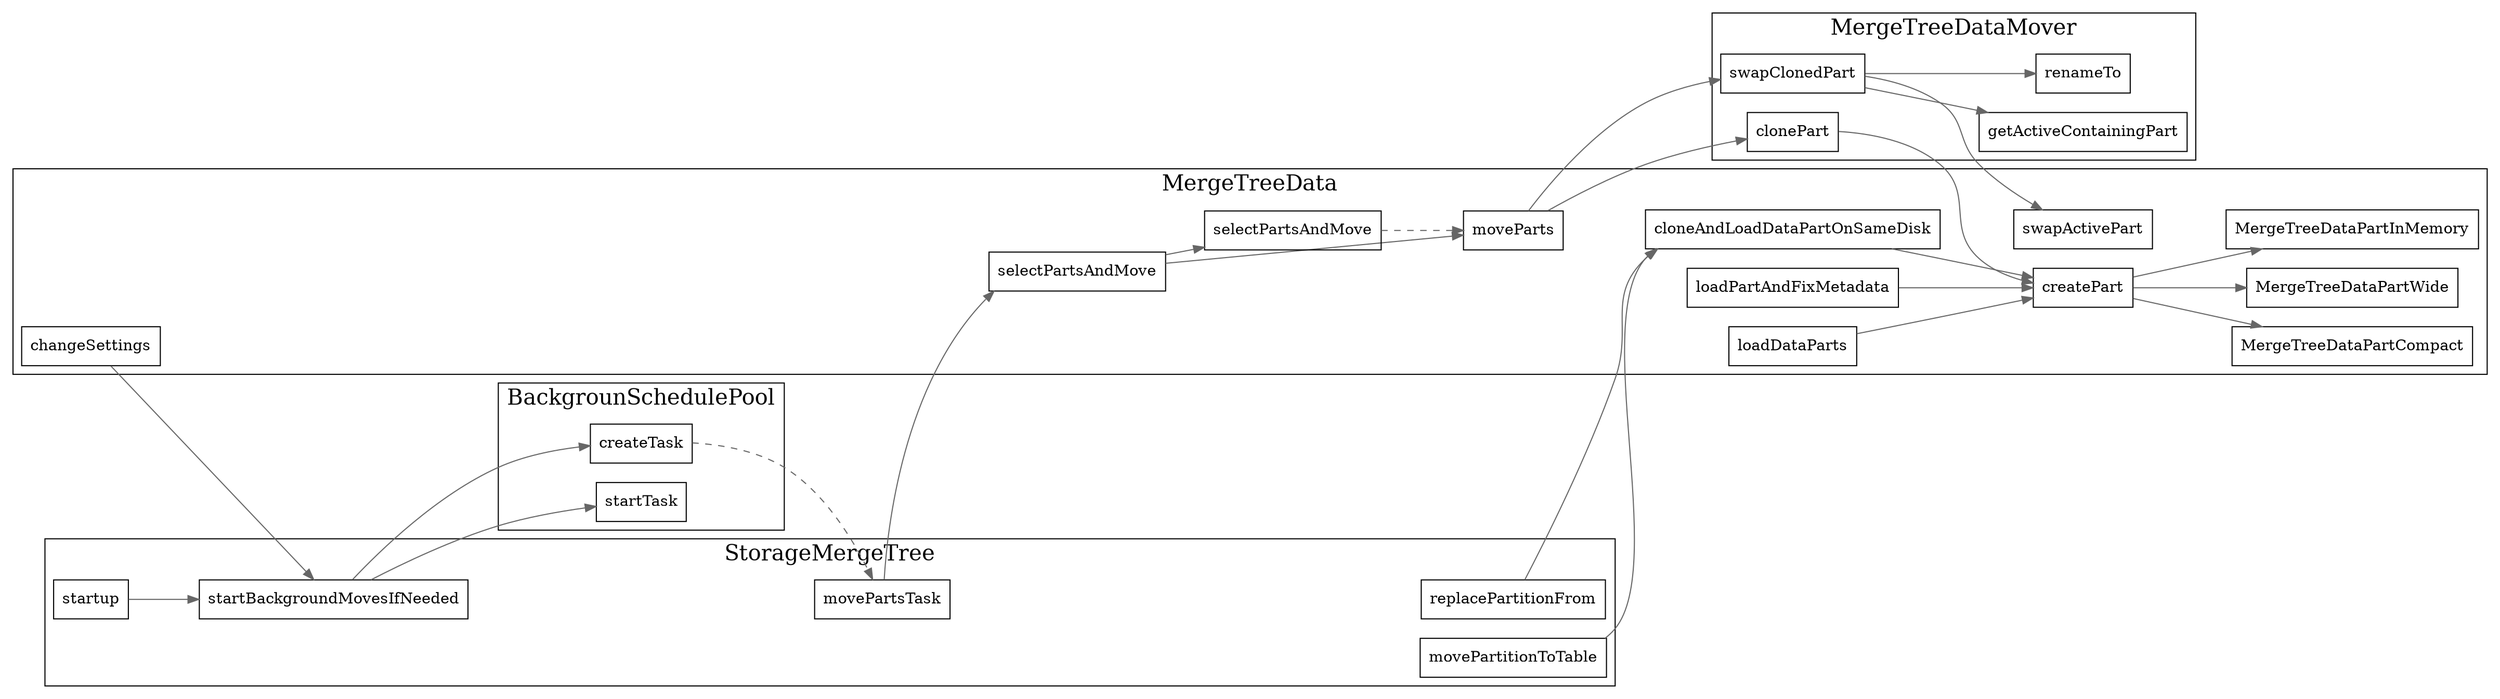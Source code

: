 digraph merge_tree_data_create {
  node[shape=box];
  edge[color=gray40];
  newrank=true;
  rankdir=LR;

  subgraph cluster_MergeTreeData {
    graph[label="MergeTreeData";fontsize=20;];
    {
      cloneAndLoadDataPartOnSameDisk;
      loadPartAndFixMetadata;
    } -> createPart;
    selectPartsAndMove -> {
      moveParts;
      selectPartsAndMove_Tagger;
    }
    selectPartsAndMove_Tagger[
      shape="record";
      label="{{
        selectPartsAndMove
      }}";
    ];
    selectPartsAndMove_Tagger -> moveParts[style=dashed];
    createPart -> {
      MergeTreeDataPartCompact;
      MergeTreeDataPartWide;
      MergeTreeDataPartInMemory;
    }
    changeSettings;
    swapActivePart;

    loadDataParts -> createPart;
  }
  moveParts -> {
    clonePart;
    swapClonedPart;
  }

  changeSettings -> startBackgroundMovesIfNeeded;

  subgraph cluster_MergeTreeDataMover {
    graph[label="MergeTreeDataMover";fontsize=20;];
    clonePart -> createPart;
    swapClonedPart -> {
      getActiveContainingPart;
      renameTo;
      swapActivePart;
    }
  }
  subgraph cluster_BackgrounSchedulePool {
    graph[label="BackgrounSchedulePool";fontsize=20;];
    createTask;
    startTask;
  }

  subgraph cluster_StorageMergeTree {
    graph[label="StorageMergeTree";fontsize=20;];
    movePartsTask -> selectPartsAndMove;
    startup -> startBackgroundMovesIfNeeded;
    startBackgroundMovesIfNeeded -> {
      createTask;
      startTask;
    }
    createTask -> movePartsTask[style=dashed];
    replacePartitionFrom -> cloneAndLoadDataPartOnSameDisk;
    movePartitionToTable -> cloneAndLoadDataPartOnSameDisk;
  }

}
